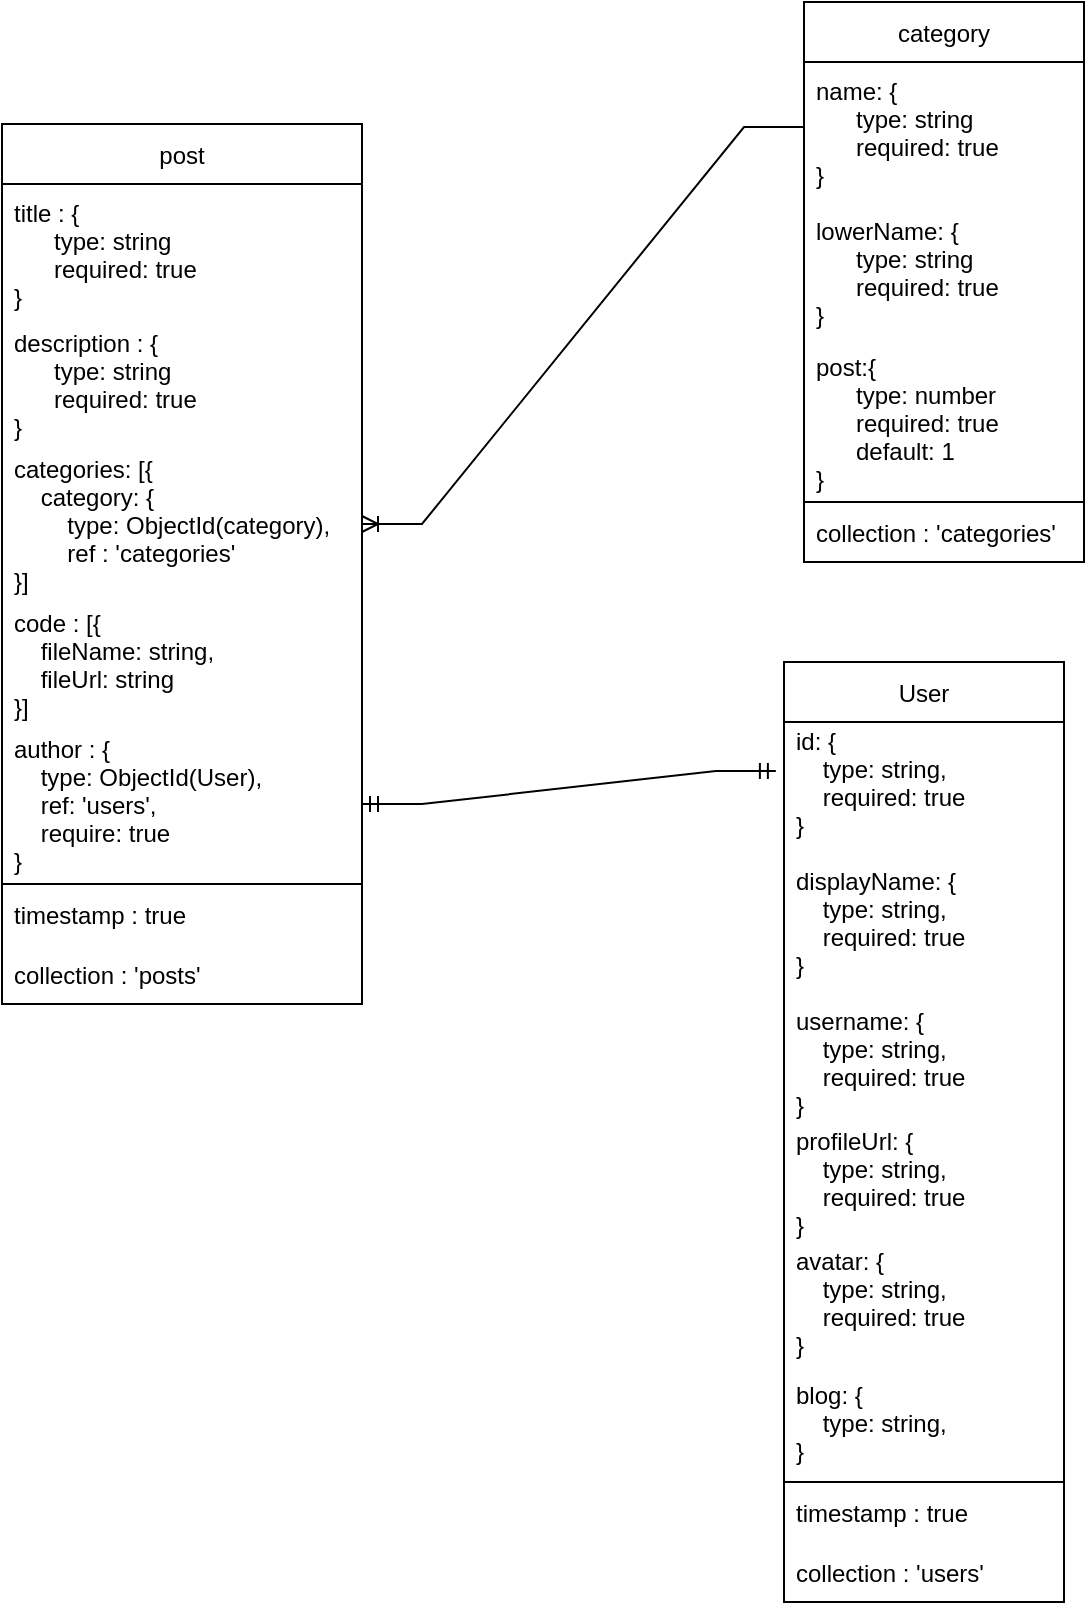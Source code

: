 <mxfile>
    <diagram id="R2lEEEUBdFMjLlhIrx00" name="Page-1">
        <mxGraphModel dx="700" dy="1153" grid="1" gridSize="10" guides="1" tooltips="1" connect="1" arrows="1" fold="1" page="1" pageScale="1" pageWidth="850" pageHeight="1100" math="0" shadow="0" extFonts="Permanent Marker^https://fonts.googleapis.com/css?family=Permanent+Marker">
            <root>
                <mxCell id="0"/>
                <mxCell id="1" parent="0"/>
                <mxCell id="mL3QGL_ak1F76fSJsWqe-1" value="User" style="swimlane;fontStyle=0;childLayout=stackLayout;horizontal=1;startSize=30;horizontalStack=0;resizeParent=1;resizeParentMax=0;resizeLast=0;collapsible=1;marginBottom=0;" parent="1" vertex="1">
                    <mxGeometry x="580" y="500" width="140" height="410" as="geometry"/>
                </mxCell>
                <mxCell id="mL3QGL_ak1F76fSJsWqe-2" value="id: {&#10;    type: string,&#10;    required: true&#10;}" style="text;strokeColor=none;fillColor=none;align=left;verticalAlign=middle;spacingLeft=4;spacingRight=4;overflow=hidden;points=[[0,0.5],[1,0.5]];portConstraint=eastwest;rotatable=0;" parent="mL3QGL_ak1F76fSJsWqe-1" vertex="1">
                    <mxGeometry y="30" width="140" height="60" as="geometry"/>
                </mxCell>
                <mxCell id="mL3QGL_ak1F76fSJsWqe-3" value="displayName: {&#10;    type: string,&#10;    required: true&#10;}" style="text;strokeColor=none;fillColor=none;align=left;verticalAlign=middle;spacingLeft=4;spacingRight=4;overflow=hidden;points=[[0,0.5],[1,0.5]];portConstraint=eastwest;rotatable=0;" parent="mL3QGL_ak1F76fSJsWqe-1" vertex="1">
                    <mxGeometry y="90" width="140" height="80" as="geometry"/>
                </mxCell>
                <mxCell id="4" value="username: {&#10;    type: string,&#10;    required: true&#10;}" style="text;strokeColor=none;fillColor=none;align=left;verticalAlign=middle;spacingLeft=4;spacingRight=4;overflow=hidden;points=[[0,0.5],[1,0.5]];portConstraint=eastwest;rotatable=0;" vertex="1" parent="mL3QGL_ak1F76fSJsWqe-1">
                    <mxGeometry y="170" width="140" height="60" as="geometry"/>
                </mxCell>
                <mxCell id="mL3QGL_ak1F76fSJsWqe-27" value="profileUrl: {&#10;    type: string,&#10;    required: true&#10;}" style="text;strokeColor=none;fillColor=none;align=left;verticalAlign=middle;spacingLeft=4;spacingRight=4;overflow=hidden;points=[[0,0.5],[1,0.5]];portConstraint=eastwest;rotatable=0;" parent="mL3QGL_ak1F76fSJsWqe-1" vertex="1">
                    <mxGeometry y="230" width="140" height="60" as="geometry"/>
                </mxCell>
                <mxCell id="5" value="avatar: {&#10;    type: string,&#10;    required: true&#10;}" style="text;strokeColor=none;fillColor=none;align=left;verticalAlign=middle;spacingLeft=4;spacingRight=4;overflow=hidden;points=[[0,0.5],[1,0.5]];portConstraint=eastwest;rotatable=0;" vertex="1" parent="mL3QGL_ak1F76fSJsWqe-1">
                    <mxGeometry y="290" width="140" height="60" as="geometry"/>
                </mxCell>
                <mxCell id="6" value="blog: {&#10;    type: string,&#10;}" style="text;strokeColor=none;fillColor=none;align=left;verticalAlign=middle;spacingLeft=4;spacingRight=4;overflow=hidden;points=[[0,0.5],[1,0.5]];portConstraint=eastwest;rotatable=0;" vertex="1" parent="mL3QGL_ak1F76fSJsWqe-1">
                    <mxGeometry y="350" width="140" height="60" as="geometry"/>
                </mxCell>
                <mxCell id="mL3QGL_ak1F76fSJsWqe-17" value="category" style="swimlane;fontStyle=0;childLayout=stackLayout;horizontal=1;startSize=30;horizontalStack=0;resizeParent=1;resizeParentMax=0;resizeLast=0;collapsible=1;marginBottom=0;" parent="1" vertex="1">
                    <mxGeometry x="590" y="170" width="140" height="250" as="geometry"/>
                </mxCell>
                <mxCell id="mL3QGL_ak1F76fSJsWqe-18" value="name: {&#10;      type: string&#10;      required: true&#10;}" style="text;strokeColor=none;fillColor=none;align=left;verticalAlign=middle;spacingLeft=4;spacingRight=4;overflow=hidden;points=[[0,0.5],[1,0.5]];portConstraint=eastwest;rotatable=0;" parent="mL3QGL_ak1F76fSJsWqe-17" vertex="1">
                    <mxGeometry y="30" width="140" height="70" as="geometry"/>
                </mxCell>
                <mxCell id="2" value="lowerName: {&#10;      type: string&#10;      required: true&#10;}" style="text;strokeColor=none;fillColor=none;align=left;verticalAlign=middle;spacingLeft=4;spacingRight=4;overflow=hidden;points=[[0,0.5],[1,0.5]];portConstraint=eastwest;rotatable=0;" vertex="1" parent="mL3QGL_ak1F76fSJsWqe-17">
                    <mxGeometry y="100" width="140" height="70" as="geometry"/>
                </mxCell>
                <mxCell id="3" value="post:{&#10;      type: number&#10;      required: true&#10;      default: 1&#10;}" style="text;strokeColor=none;fillColor=none;align=left;verticalAlign=middle;spacingLeft=4;spacingRight=4;overflow=hidden;points=[[0,0.5],[1,0.5]];portConstraint=eastwest;rotatable=0;" vertex="1" parent="mL3QGL_ak1F76fSJsWqe-17">
                    <mxGeometry y="170" width="140" height="80" as="geometry"/>
                </mxCell>
                <mxCell id="mL3QGL_ak1F76fSJsWqe-21" value="post" style="swimlane;fontStyle=0;childLayout=stackLayout;horizontal=1;startSize=30;horizontalStack=0;resizeParent=1;resizeParentMax=0;resizeLast=0;collapsible=1;marginBottom=0;" parent="1" vertex="1">
                    <mxGeometry x="189" y="231" width="180" height="380" as="geometry"/>
                </mxCell>
                <mxCell id="mL3QGL_ak1F76fSJsWqe-22" value="title : {&#10;      type: string&#10;      required: true&#10;}" style="text;strokeColor=none;fillColor=none;align=left;verticalAlign=middle;spacingLeft=4;spacingRight=4;overflow=hidden;points=[[0,0.5],[1,0.5]];portConstraint=eastwest;rotatable=0;" parent="mL3QGL_ak1F76fSJsWqe-21" vertex="1">
                    <mxGeometry y="30" width="180" height="70" as="geometry"/>
                </mxCell>
                <mxCell id="mL3QGL_ak1F76fSJsWqe-23" value="description : {&#10;      type: string&#10;      required: true&#10;}" style="text;strokeColor=none;fillColor=none;align=left;verticalAlign=middle;spacingLeft=4;spacingRight=4;overflow=hidden;points=[[0,0.5],[1,0.5]];portConstraint=eastwest;rotatable=0;" parent="mL3QGL_ak1F76fSJsWqe-21" vertex="1">
                    <mxGeometry y="100" width="180" height="60" as="geometry"/>
                </mxCell>
                <mxCell id="mL3QGL_ak1F76fSJsWqe-24" value="categories: [{&#10;    category: {&#10;        type: ObjectId(category),&#10;        ref : 'categories'&#10;}]" style="text;strokeColor=none;fillColor=none;align=left;verticalAlign=middle;spacingLeft=4;spacingRight=4;overflow=hidden;points=[[0,0.5],[1,0.5]];portConstraint=eastwest;rotatable=0;" parent="mL3QGL_ak1F76fSJsWqe-21" vertex="1">
                    <mxGeometry y="160" width="180" height="80" as="geometry"/>
                </mxCell>
                <mxCell id="mL3QGL_ak1F76fSJsWqe-35" value="code : [{&#10;    fileName: string,&#10;    fileUrl: string&#10;}]" style="text;strokeColor=none;fillColor=none;align=left;verticalAlign=middle;spacingLeft=4;spacingRight=4;overflow=hidden;points=[[0,0.5],[1,0.5]];portConstraint=eastwest;rotatable=0;" parent="mL3QGL_ak1F76fSJsWqe-21" vertex="1">
                    <mxGeometry y="240" width="180" height="60" as="geometry"/>
                </mxCell>
                <mxCell id="mL3QGL_ak1F76fSJsWqe-36" value="author : {&#10;    type: ObjectId(User),&#10;    ref: 'users',&#10;    require: true&#10;}" style="text;strokeColor=none;fillColor=none;align=left;verticalAlign=middle;spacingLeft=4;spacingRight=4;overflow=hidden;points=[[0,0.5],[1,0.5]];portConstraint=eastwest;rotatable=0;" parent="mL3QGL_ak1F76fSJsWqe-21" vertex="1">
                    <mxGeometry y="300" width="180" height="80" as="geometry"/>
                </mxCell>
                <mxCell id="mL3QGL_ak1F76fSJsWqe-25" value="" style="rounded=0;whiteSpace=wrap;html=1;labelBorderColor=default;" parent="1" vertex="1">
                    <mxGeometry x="580" y="910" width="140" height="60" as="geometry"/>
                </mxCell>
                <mxCell id="mL3QGL_ak1F76fSJsWqe-26" value="timestamp : true" style="text;strokeColor=none;fillColor=none;align=left;verticalAlign=middle;spacingLeft=4;spacingRight=4;overflow=hidden;points=[[0,0.5],[1,0.5]];portConstraint=eastwest;rotatable=0;" parent="1" vertex="1">
                    <mxGeometry x="580" y="910" width="140" height="30" as="geometry"/>
                </mxCell>
                <mxCell id="mL3QGL_ak1F76fSJsWqe-28" value="collection : 'users'" style="text;strokeColor=none;fillColor=none;align=left;verticalAlign=middle;spacingLeft=4;spacingRight=4;overflow=hidden;points=[[0,0.5],[1,0.5]];portConstraint=eastwest;rotatable=0;" parent="1" vertex="1">
                    <mxGeometry x="580" y="940" width="140" height="30" as="geometry"/>
                </mxCell>
                <mxCell id="mL3QGL_ak1F76fSJsWqe-29" value="" style="rounded=0;whiteSpace=wrap;html=1;labelBorderColor=default;" parent="1" vertex="1">
                    <mxGeometry x="590" y="420" width="140" height="30" as="geometry"/>
                </mxCell>
                <mxCell id="mL3QGL_ak1F76fSJsWqe-31" value="collection : 'categories'" style="text;strokeColor=none;fillColor=none;align=left;verticalAlign=middle;spacingLeft=4;spacingRight=4;overflow=hidden;points=[[0,0.5],[1,0.5]];portConstraint=eastwest;rotatable=0;" parent="1" vertex="1">
                    <mxGeometry x="590" y="420" width="140" height="30" as="geometry"/>
                </mxCell>
                <mxCell id="mL3QGL_ak1F76fSJsWqe-32" value="" style="rounded=0;whiteSpace=wrap;html=1;labelBorderColor=default;" parent="1" vertex="1">
                    <mxGeometry x="189" y="611" width="180" height="60" as="geometry"/>
                </mxCell>
                <mxCell id="mL3QGL_ak1F76fSJsWqe-33" value="timestamp : true" style="text;strokeColor=none;fillColor=none;align=left;verticalAlign=middle;spacingLeft=4;spacingRight=4;overflow=hidden;points=[[0,0.5],[1,0.5]];portConstraint=eastwest;rotatable=0;" parent="1" vertex="1">
                    <mxGeometry x="189" y="611" width="180" height="30" as="geometry"/>
                </mxCell>
                <mxCell id="mL3QGL_ak1F76fSJsWqe-34" value="collection : 'posts'" style="text;strokeColor=none;fillColor=none;align=left;verticalAlign=middle;spacingLeft=4;spacingRight=4;overflow=hidden;points=[[0,0.5],[1,0.5]];portConstraint=eastwest;rotatable=0;" parent="1" vertex="1">
                    <mxGeometry x="189" y="641" width="180" height="30" as="geometry"/>
                </mxCell>
                <mxCell id="mL3QGL_ak1F76fSJsWqe-37" value="" style="edgeStyle=entityRelationEdgeStyle;fontSize=12;html=1;endArrow=ERmandOne;startArrow=ERmandOne;rounded=0;exitX=1;exitY=0.5;exitDx=0;exitDy=0;entryX=-0.029;entryY=0.133;entryDx=0;entryDy=0;entryPerimeter=0;" parent="1" source="mL3QGL_ak1F76fSJsWqe-36" edge="1" target="mL3QGL_ak1F76fSJsWqe-1">
                    <mxGeometry width="100" height="100" relative="1" as="geometry">
                        <mxPoint x="370" y="360" as="sourcePoint"/>
                        <mxPoint x="590" y="407" as="targetPoint"/>
                    </mxGeometry>
                </mxCell>
                <mxCell id="mL3QGL_ak1F76fSJsWqe-39" value="" style="edgeStyle=entityRelationEdgeStyle;fontSize=12;html=1;endArrow=ERoneToMany;rounded=0;exitX=0;exitY=0.25;exitDx=0;exitDy=0;" parent="1" source="mL3QGL_ak1F76fSJsWqe-17" target="mL3QGL_ak1F76fSJsWqe-24" edge="1">
                    <mxGeometry width="100" height="100" relative="1" as="geometry">
                        <mxPoint x="390" y="400" as="sourcePoint"/>
                        <mxPoint x="490" y="300" as="targetPoint"/>
                    </mxGeometry>
                </mxCell>
            </root>
        </mxGraphModel>
    </diagram>
</mxfile>